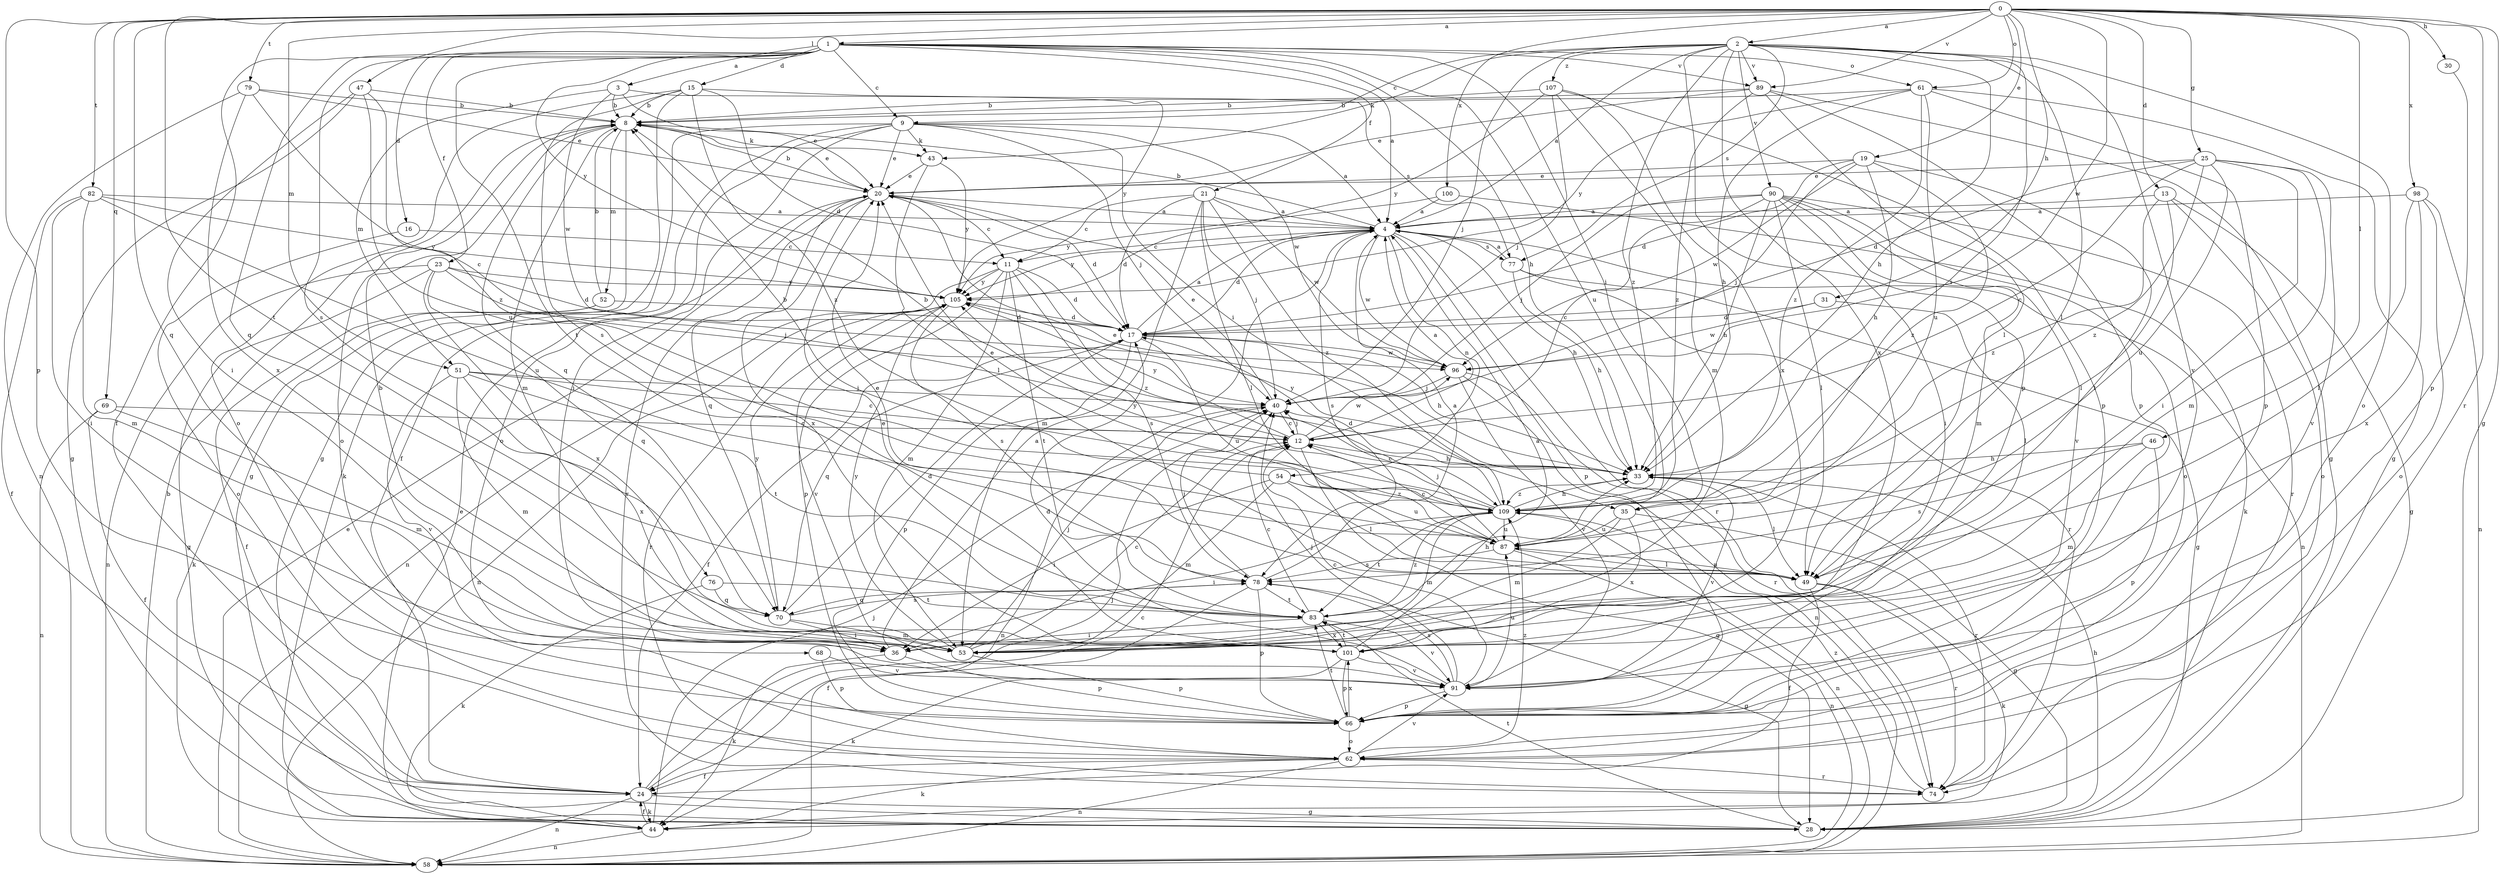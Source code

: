 strict digraph  {
0;
1;
2;
3;
4;
8;
9;
11;
12;
13;
15;
16;
17;
19;
20;
21;
23;
24;
25;
28;
30;
31;
33;
35;
36;
40;
43;
44;
46;
47;
49;
51;
52;
53;
54;
58;
61;
62;
66;
68;
69;
70;
74;
76;
77;
78;
79;
82;
83;
87;
89;
90;
91;
96;
98;
100;
101;
105;
107;
109;
0 -> 1  [label=a];
0 -> 2  [label=a];
0 -> 13  [label=d];
0 -> 19  [label=e];
0 -> 25  [label=g];
0 -> 28  [label=g];
0 -> 30  [label=h];
0 -> 31  [label=h];
0 -> 46  [label=l];
0 -> 47  [label=l];
0 -> 51  [label=m];
0 -> 61  [label=o];
0 -> 66  [label=p];
0 -> 68  [label=q];
0 -> 69  [label=q];
0 -> 74  [label=r];
0 -> 79  [label=t];
0 -> 82  [label=t];
0 -> 83  [label=t];
0 -> 89  [label=v];
0 -> 96  [label=w];
0 -> 98  [label=x];
0 -> 100  [label=x];
1 -> 3  [label=a];
1 -> 4  [label=a];
1 -> 9  [label=c];
1 -> 15  [label=d];
1 -> 16  [label=d];
1 -> 21  [label=f];
1 -> 23  [label=f];
1 -> 24  [label=f];
1 -> 33  [label=h];
1 -> 35  [label=i];
1 -> 61  [label=o];
1 -> 70  [label=q];
1 -> 76  [label=s];
1 -> 83  [label=t];
1 -> 87  [label=u];
1 -> 89  [label=v];
1 -> 105  [label=y];
2 -> 4  [label=a];
2 -> 9  [label=c];
2 -> 33  [label=h];
2 -> 35  [label=i];
2 -> 40  [label=j];
2 -> 43  [label=k];
2 -> 49  [label=l];
2 -> 62  [label=o];
2 -> 66  [label=p];
2 -> 77  [label=s];
2 -> 89  [label=v];
2 -> 90  [label=v];
2 -> 91  [label=v];
2 -> 101  [label=x];
2 -> 107  [label=z];
2 -> 109  [label=z];
3 -> 8  [label=b];
3 -> 20  [label=e];
3 -> 51  [label=m];
3 -> 77  [label=s];
3 -> 96  [label=w];
4 -> 8  [label=b];
4 -> 11  [label=c];
4 -> 17  [label=d];
4 -> 33  [label=h];
4 -> 54  [label=n];
4 -> 58  [label=n];
4 -> 66  [label=p];
4 -> 74  [label=r];
4 -> 77  [label=s];
4 -> 78  [label=s];
4 -> 96  [label=w];
4 -> 105  [label=y];
8 -> 20  [label=e];
8 -> 28  [label=g];
8 -> 43  [label=k];
8 -> 52  [label=m];
8 -> 53  [label=m];
8 -> 62  [label=o];
8 -> 70  [label=q];
9 -> 4  [label=a];
9 -> 20  [label=e];
9 -> 24  [label=f];
9 -> 35  [label=i];
9 -> 36  [label=i];
9 -> 40  [label=j];
9 -> 43  [label=k];
9 -> 44  [label=k];
9 -> 62  [label=o];
9 -> 96  [label=w];
11 -> 17  [label=d];
11 -> 53  [label=m];
11 -> 58  [label=n];
11 -> 66  [label=p];
11 -> 78  [label=s];
11 -> 83  [label=t];
11 -> 105  [label=y];
11 -> 109  [label=z];
12 -> 4  [label=a];
12 -> 28  [label=g];
12 -> 33  [label=h];
12 -> 40  [label=j];
12 -> 96  [label=w];
12 -> 105  [label=y];
13 -> 4  [label=a];
13 -> 28  [label=g];
13 -> 49  [label=l];
13 -> 62  [label=o];
13 -> 109  [label=z];
15 -> 8  [label=b];
15 -> 17  [label=d];
15 -> 28  [label=g];
15 -> 62  [label=o];
15 -> 78  [label=s];
15 -> 105  [label=y];
15 -> 109  [label=z];
16 -> 11  [label=c];
16 -> 62  [label=o];
17 -> 4  [label=a];
17 -> 24  [label=f];
17 -> 33  [label=h];
17 -> 66  [label=p];
17 -> 70  [label=q];
17 -> 87  [label=u];
17 -> 96  [label=w];
19 -> 17  [label=d];
19 -> 20  [label=e];
19 -> 33  [label=h];
19 -> 40  [label=j];
19 -> 83  [label=t];
19 -> 96  [label=w];
19 -> 109  [label=z];
20 -> 4  [label=a];
20 -> 8  [label=b];
20 -> 11  [label=c];
20 -> 17  [label=d];
20 -> 70  [label=q];
20 -> 74  [label=r];
20 -> 101  [label=x];
21 -> 4  [label=a];
21 -> 11  [label=c];
21 -> 17  [label=d];
21 -> 40  [label=j];
21 -> 49  [label=l];
21 -> 53  [label=m];
21 -> 96  [label=w];
21 -> 109  [label=z];
23 -> 17  [label=d];
23 -> 28  [label=g];
23 -> 40  [label=j];
23 -> 58  [label=n];
23 -> 70  [label=q];
23 -> 101  [label=x];
23 -> 105  [label=y];
24 -> 12  [label=c];
24 -> 28  [label=g];
24 -> 40  [label=j];
24 -> 44  [label=k];
24 -> 58  [label=n];
25 -> 12  [label=c];
25 -> 17  [label=d];
25 -> 20  [label=e];
25 -> 36  [label=i];
25 -> 53  [label=m];
25 -> 87  [label=u];
25 -> 91  [label=v];
25 -> 109  [label=z];
28 -> 33  [label=h];
28 -> 83  [label=t];
30 -> 66  [label=p];
31 -> 17  [label=d];
31 -> 49  [label=l];
31 -> 96  [label=w];
33 -> 8  [label=b];
33 -> 12  [label=c];
33 -> 20  [label=e];
33 -> 49  [label=l];
33 -> 74  [label=r];
33 -> 91  [label=v];
33 -> 105  [label=y];
33 -> 109  [label=z];
35 -> 28  [label=g];
35 -> 53  [label=m];
35 -> 87  [label=u];
35 -> 101  [label=x];
36 -> 4  [label=a];
36 -> 44  [label=k];
36 -> 66  [label=p];
40 -> 12  [label=c];
40 -> 20  [label=e];
40 -> 58  [label=n];
43 -> 20  [label=e];
43 -> 49  [label=l];
43 -> 105  [label=y];
44 -> 20  [label=e];
44 -> 24  [label=f];
44 -> 40  [label=j];
44 -> 58  [label=n];
46 -> 33  [label=h];
46 -> 53  [label=m];
46 -> 66  [label=p];
46 -> 78  [label=s];
47 -> 8  [label=b];
47 -> 28  [label=g];
47 -> 36  [label=i];
47 -> 87  [label=u];
47 -> 109  [label=z];
49 -> 20  [label=e];
49 -> 24  [label=f];
49 -> 44  [label=k];
49 -> 74  [label=r];
49 -> 87  [label=u];
51 -> 12  [label=c];
51 -> 40  [label=j];
51 -> 53  [label=m];
51 -> 83  [label=t];
51 -> 91  [label=v];
51 -> 101  [label=x];
52 -> 8  [label=b];
52 -> 17  [label=d];
52 -> 24  [label=f];
52 -> 44  [label=k];
53 -> 8  [label=b];
53 -> 12  [label=c];
53 -> 40  [label=j];
53 -> 66  [label=p];
53 -> 105  [label=y];
54 -> 8  [label=b];
54 -> 36  [label=i];
54 -> 49  [label=l];
54 -> 53  [label=m];
54 -> 87  [label=u];
54 -> 109  [label=z];
58 -> 8  [label=b];
58 -> 20  [label=e];
61 -> 8  [label=b];
61 -> 28  [label=g];
61 -> 33  [label=h];
61 -> 66  [label=p];
61 -> 87  [label=u];
61 -> 105  [label=y];
61 -> 109  [label=z];
62 -> 24  [label=f];
62 -> 44  [label=k];
62 -> 58  [label=n];
62 -> 74  [label=r];
62 -> 91  [label=v];
62 -> 109  [label=z];
66 -> 62  [label=o];
66 -> 83  [label=t];
66 -> 101  [label=x];
68 -> 66  [label=p];
68 -> 91  [label=v];
69 -> 12  [label=c];
69 -> 24  [label=f];
69 -> 53  [label=m];
69 -> 58  [label=n];
70 -> 17  [label=d];
70 -> 36  [label=i];
70 -> 53  [label=m];
70 -> 78  [label=s];
70 -> 105  [label=y];
74 -> 109  [label=z];
76 -> 44  [label=k];
76 -> 70  [label=q];
76 -> 83  [label=t];
77 -> 4  [label=a];
77 -> 28  [label=g];
77 -> 33  [label=h];
77 -> 74  [label=r];
78 -> 4  [label=a];
78 -> 24  [label=f];
78 -> 28  [label=g];
78 -> 40  [label=j];
78 -> 66  [label=p];
78 -> 70  [label=q];
78 -> 83  [label=t];
79 -> 8  [label=b];
79 -> 12  [label=c];
79 -> 20  [label=e];
79 -> 58  [label=n];
79 -> 101  [label=x];
82 -> 4  [label=a];
82 -> 24  [label=f];
82 -> 36  [label=i];
82 -> 53  [label=m];
82 -> 87  [label=u];
82 -> 105  [label=y];
83 -> 12  [label=c];
83 -> 33  [label=h];
83 -> 36  [label=i];
83 -> 91  [label=v];
83 -> 101  [label=x];
83 -> 109  [label=z];
87 -> 12  [label=c];
87 -> 40  [label=j];
87 -> 49  [label=l];
87 -> 58  [label=n];
87 -> 78  [label=s];
89 -> 8  [label=b];
89 -> 20  [label=e];
89 -> 28  [label=g];
89 -> 49  [label=l];
89 -> 66  [label=p];
89 -> 109  [label=z];
90 -> 4  [label=a];
90 -> 12  [label=c];
90 -> 33  [label=h];
90 -> 36  [label=i];
90 -> 40  [label=j];
90 -> 49  [label=l];
90 -> 53  [label=m];
90 -> 62  [label=o];
90 -> 74  [label=r];
90 -> 91  [label=v];
91 -> 12  [label=c];
91 -> 17  [label=d];
91 -> 40  [label=j];
91 -> 66  [label=p];
91 -> 78  [label=s];
91 -> 87  [label=u];
96 -> 40  [label=j];
96 -> 58  [label=n];
96 -> 74  [label=r];
96 -> 91  [label=v];
98 -> 4  [label=a];
98 -> 49  [label=l];
98 -> 58  [label=n];
98 -> 62  [label=o];
98 -> 101  [label=x];
100 -> 4  [label=a];
100 -> 44  [label=k];
100 -> 105  [label=y];
101 -> 4  [label=a];
101 -> 20  [label=e];
101 -> 44  [label=k];
101 -> 66  [label=p];
101 -> 83  [label=t];
101 -> 91  [label=v];
105 -> 17  [label=d];
105 -> 58  [label=n];
105 -> 74  [label=r];
105 -> 78  [label=s];
105 -> 91  [label=v];
107 -> 8  [label=b];
107 -> 40  [label=j];
107 -> 53  [label=m];
107 -> 66  [label=p];
107 -> 101  [label=x];
107 -> 105  [label=y];
109 -> 17  [label=d];
109 -> 20  [label=e];
109 -> 33  [label=h];
109 -> 36  [label=i];
109 -> 53  [label=m];
109 -> 58  [label=n];
109 -> 83  [label=t];
109 -> 87  [label=u];
109 -> 105  [label=y];
}
